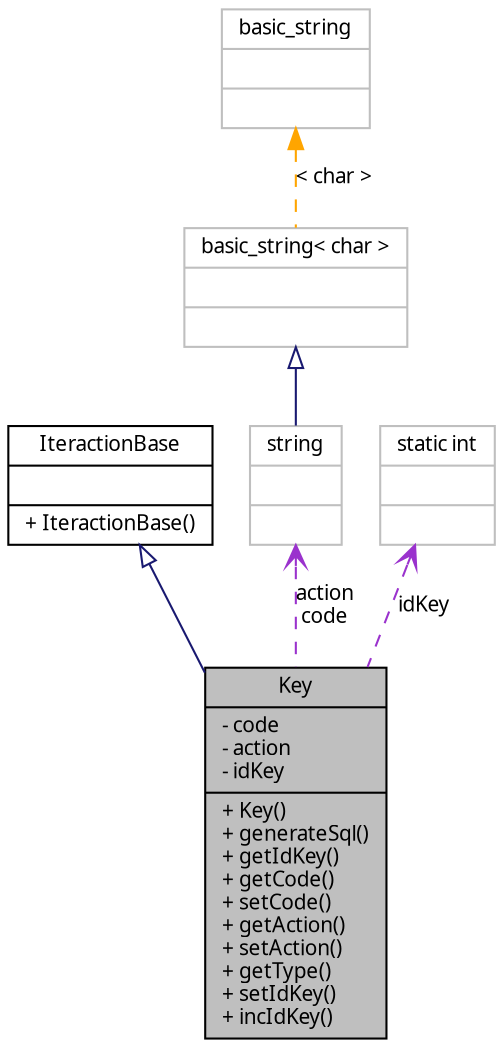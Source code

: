 digraph G
{
  edge [fontname="FreeSans.ttf",fontsize=10,labelfontname="FreeSans.ttf",labelfontsize=10];
  node [fontname="FreeSans.ttf",fontsize=10,shape=record];
  Node1 [label="{Key\n|- code\l- action\l- idKey\l|+ Key()\l+ generateSql()\l+ getIdKey()\l+ getCode()\l+ setCode()\l+ getAction()\l+ setAction()\l+ getType()\l+ setIdKey()\l+ incIdKey()\l}",height=0.2,width=0.4,color="black", fillcolor="grey75", style="filled" fontcolor="black"];
  Node2 -> Node1 [dir=back,color="midnightblue",fontsize=10,style="solid",arrowtail="empty"];
  Node2 [label="{IteractionBase\n||+ IteractionBase()\l}",height=0.2,width=0.4,color="black", fillcolor="white", style="filled",URL="$classbr_1_1ufscar_1_1lince_1_1ginga_1_1recommender_1_1IteractionBase.html"];
  Node3 -> Node1 [dir=back,color="darkorchid3",fontsize=10,style="dashed",label="action\ncode",arrowtail="open"];
  Node3 [label="{string\n||}",height=0.2,width=0.4,color="grey75", fillcolor="white", style="filled",tooltip="STL class."];
  Node4 -> Node3 [dir=back,color="midnightblue",fontsize=10,style="solid",arrowtail="empty"];
  Node4 [label="{basic_string\< char \>\n||}",height=0.2,width=0.4,color="grey75", fillcolor="white", style="filled"];
  Node5 -> Node4 [dir=back,color="orange",fontsize=10,style="dashed",label="\< char \>"];
  Node5 [label="{basic_string\n||}",height=0.2,width=0.4,color="grey75", fillcolor="white", style="filled",tooltip="STL class."];
  Node6 -> Node1 [dir=back,color="darkorchid3",fontsize=10,style="dashed",label="idKey",arrowtail="open"];
  Node6 [label="{static int\n||}",height=0.2,width=0.4,color="grey75", fillcolor="white", style="filled"];
}
